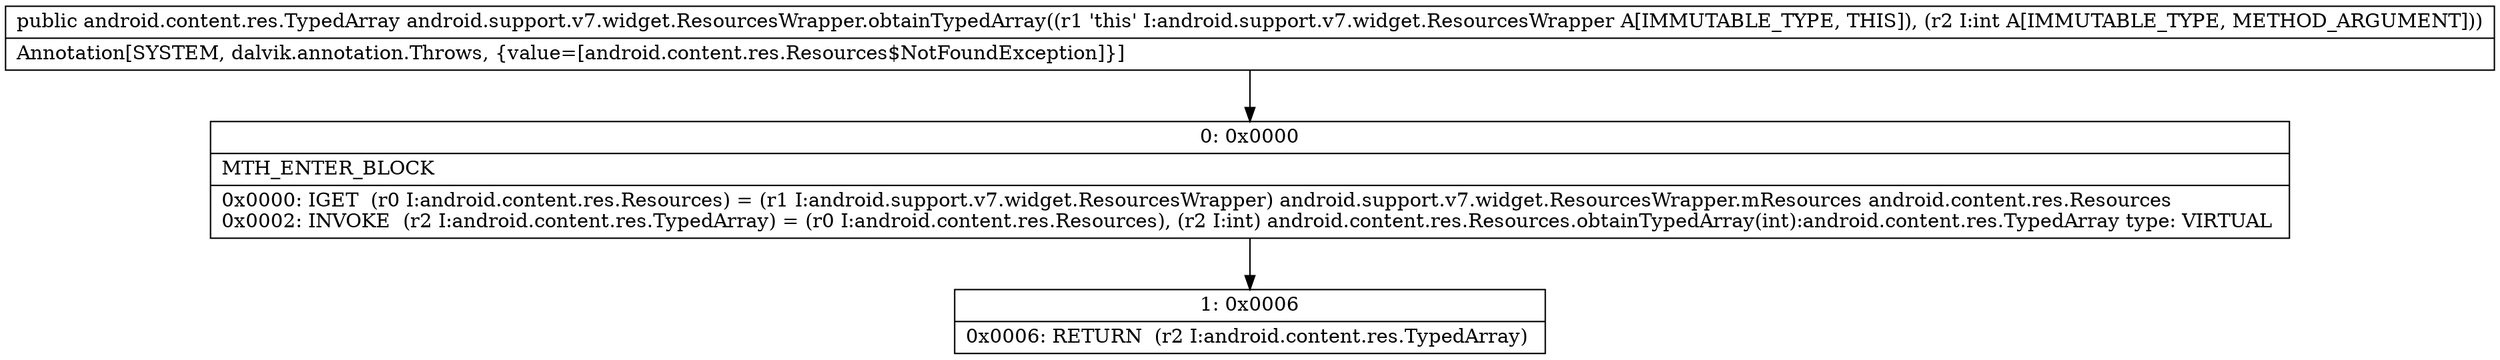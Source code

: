 digraph "CFG forandroid.support.v7.widget.ResourcesWrapper.obtainTypedArray(I)Landroid\/content\/res\/TypedArray;" {
Node_0 [shape=record,label="{0\:\ 0x0000|MTH_ENTER_BLOCK\l|0x0000: IGET  (r0 I:android.content.res.Resources) = (r1 I:android.support.v7.widget.ResourcesWrapper) android.support.v7.widget.ResourcesWrapper.mResources android.content.res.Resources \l0x0002: INVOKE  (r2 I:android.content.res.TypedArray) = (r0 I:android.content.res.Resources), (r2 I:int) android.content.res.Resources.obtainTypedArray(int):android.content.res.TypedArray type: VIRTUAL \l}"];
Node_1 [shape=record,label="{1\:\ 0x0006|0x0006: RETURN  (r2 I:android.content.res.TypedArray) \l}"];
MethodNode[shape=record,label="{public android.content.res.TypedArray android.support.v7.widget.ResourcesWrapper.obtainTypedArray((r1 'this' I:android.support.v7.widget.ResourcesWrapper A[IMMUTABLE_TYPE, THIS]), (r2 I:int A[IMMUTABLE_TYPE, METHOD_ARGUMENT]))  | Annotation[SYSTEM, dalvik.annotation.Throws, \{value=[android.content.res.Resources$NotFoundException]\}]\l}"];
MethodNode -> Node_0;
Node_0 -> Node_1;
}

